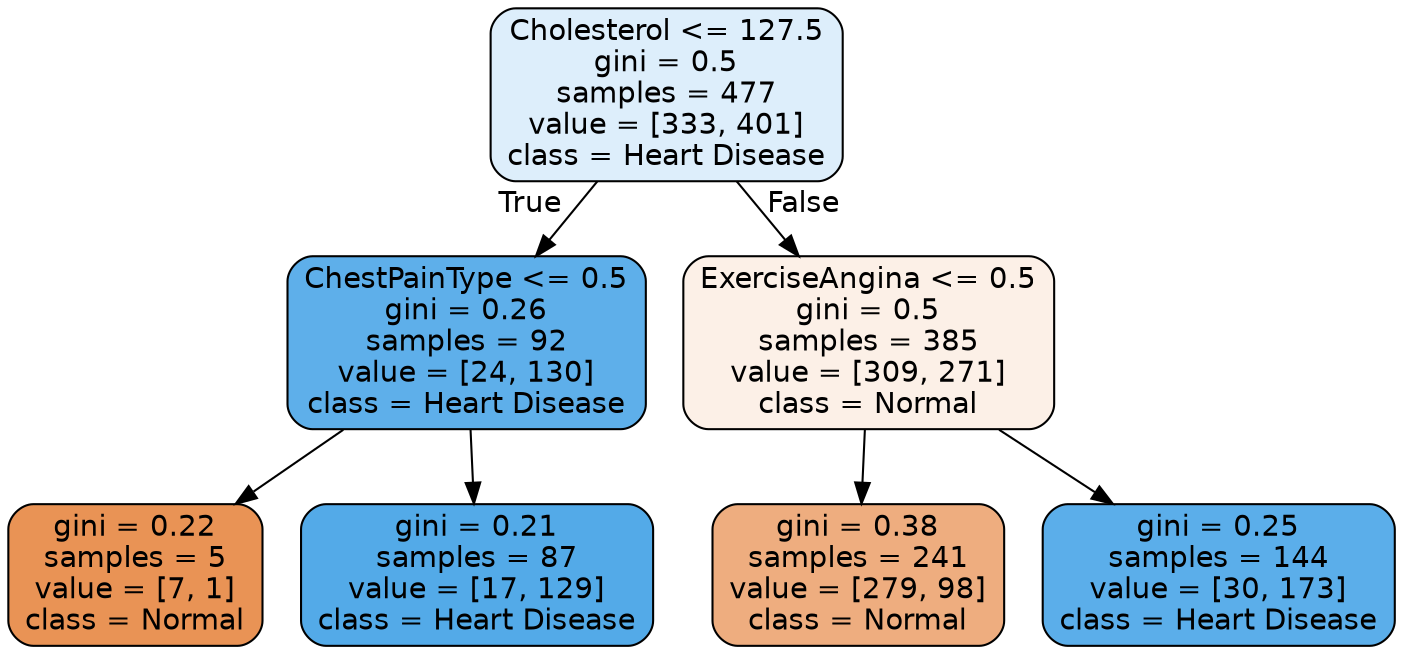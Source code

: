 digraph Tree {
node [shape=box, style="filled, rounded", color="black", fontname=helvetica] ;
edge [fontname=helvetica] ;
0 [label="Cholesterol <= 127.5\ngini = 0.5\nsamples = 477\nvalue = [333, 401]\nclass = Heart Disease", fillcolor="#ddeefb"] ;
1 [label="ChestPainType <= 0.5\ngini = 0.26\nsamples = 92\nvalue = [24, 130]\nclass = Heart Disease", fillcolor="#5eafea"] ;
0 -> 1 [labeldistance=2.5, labelangle=45, headlabel="True"] ;
2 [label="gini = 0.22\nsamples = 5\nvalue = [7, 1]\nclass = Normal", fillcolor="#e99355"] ;
1 -> 2 ;
3 [label="gini = 0.21\nsamples = 87\nvalue = [17, 129]\nclass = Heart Disease", fillcolor="#53aae8"] ;
1 -> 3 ;
4 [label="ExerciseAngina <= 0.5\ngini = 0.5\nsamples = 385\nvalue = [309, 271]\nclass = Normal", fillcolor="#fcf0e7"] ;
0 -> 4 [labeldistance=2.5, labelangle=-45, headlabel="False"] ;
5 [label="gini = 0.38\nsamples = 241\nvalue = [279, 98]\nclass = Normal", fillcolor="#eead7f"] ;
4 -> 5 ;
6 [label="gini = 0.25\nsamples = 144\nvalue = [30, 173]\nclass = Heart Disease", fillcolor="#5baeea"] ;
4 -> 6 ;
}